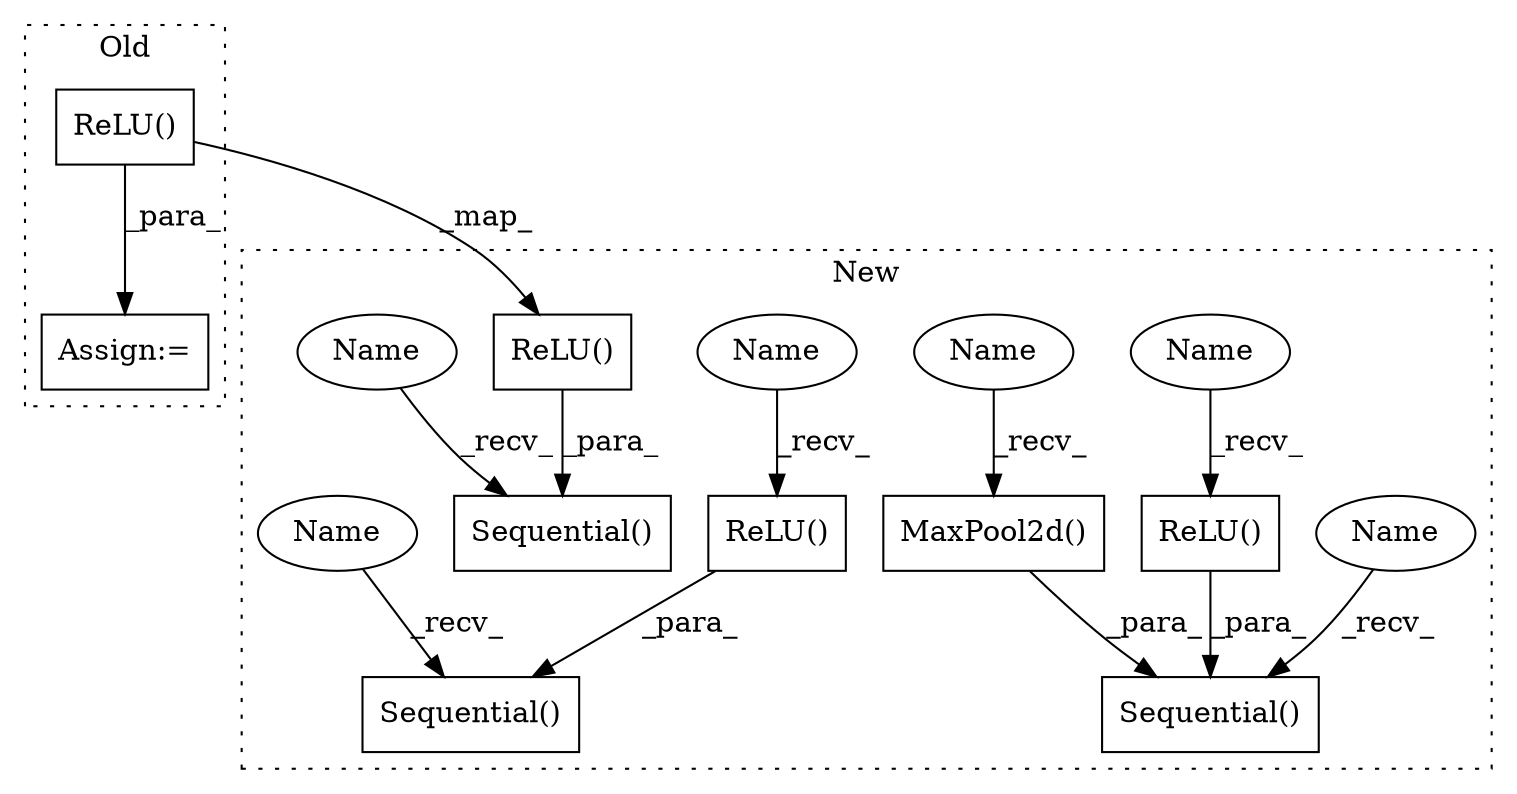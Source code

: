 digraph G {
subgraph cluster0 {
1 [label="ReLU()" a="75" s="2443" l="21" shape="box"];
3 [label="Assign:=" a="68" s="2440" l="3" shape="box"];
label = "Old";
style="dotted";
}
subgraph cluster1 {
2 [label="ReLU()" a="75" s="2436" l="21" shape="box"];
4 [label="ReLU()" a="75" s="1952" l="21" shape="box"];
5 [label="Sequential()" a="75" s="2375,2457" l="27,10" shape="box"];
6 [label="ReLU()" a="75" s="2277" l="21" shape="box"];
7 [label="Sequential()" a="75" s="2052,2345" l="27,10" shape="box"];
8 [label="MaxPool2d()" a="75" s="2313" l="32" shape="box"];
9 [label="Sequential()" a="75" s="1718,2020" l="27,10" shape="box"];
10 [label="Name" a="87" s="2313" l="2" shape="ellipse"];
11 [label="Name" a="87" s="1718" l="2" shape="ellipse"];
12 [label="Name" a="87" s="2052" l="2" shape="ellipse"];
13 [label="Name" a="87" s="2277" l="2" shape="ellipse"];
14 [label="Name" a="87" s="1952" l="2" shape="ellipse"];
15 [label="Name" a="87" s="2375" l="2" shape="ellipse"];
label = "New";
style="dotted";
}
1 -> 3 [label="_para_"];
1 -> 2 [label="_map_"];
2 -> 5 [label="_para_"];
4 -> 9 [label="_para_"];
6 -> 7 [label="_para_"];
8 -> 7 [label="_para_"];
10 -> 8 [label="_recv_"];
11 -> 9 [label="_recv_"];
12 -> 7 [label="_recv_"];
13 -> 6 [label="_recv_"];
14 -> 4 [label="_recv_"];
15 -> 5 [label="_recv_"];
}